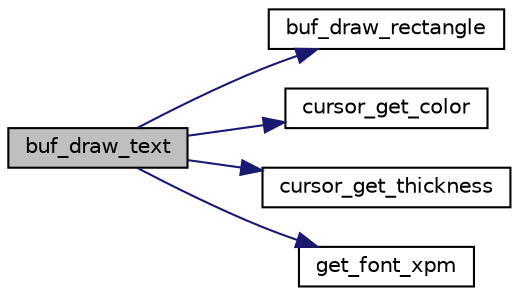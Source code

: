 digraph "buf_draw_text"
{
 // LATEX_PDF_SIZE
  edge [fontname="Helvetica",fontsize="10",labelfontname="Helvetica",labelfontsize="10"];
  node [fontname="Helvetica",fontsize="10",shape=record];
  rankdir="LR";
  Node1 [label="buf_draw_text",height=0.2,width=0.4,color="black", fillcolor="grey75", style="filled", fontcolor="black",tooltip="draws the given string to the given buffer on the given position."];
  Node1 -> Node2 [color="midnightblue",fontsize="10",style="solid"];
  Node2 [label="buf_draw_rectangle",height=0.2,width=0.4,color="black", fillcolor="white", style="filled",URL="$graphics_8c.html#a12e0a019382481d6af4dfb730d2468c7",tooltip="Draws a rectangle on a pixel buffer."];
  Node1 -> Node3 [color="midnightblue",fontsize="10",style="solid"];
  Node3 [label="cursor_get_color",height=0.2,width=0.4,color="black", fillcolor="white", style="filled",URL="$group__cursor.html#ga5f8c8d3eed096c6d94a911f9bfa72df4",tooltip="Returns the current color of the cursor."];
  Node1 -> Node4 [color="midnightblue",fontsize="10",style="solid"];
  Node4 [label="cursor_get_thickness",height=0.2,width=0.4,color="black", fillcolor="white", style="filled",URL="$group__cursor.html#gab3f0eafdff5a3a2edb2d2637ddfd7f4b",tooltip="Get cursor thickness."];
  Node1 -> Node5 [color="midnightblue",fontsize="10",style="solid"];
  Node5 [label="get_font_xpm",height=0.2,width=0.4,color="black", fillcolor="white", style="filled",URL="$text_8c.html#ade215bd9889bb8b69de584385ca0c557",tooltip="Returns the xpm image of the font."];
}
